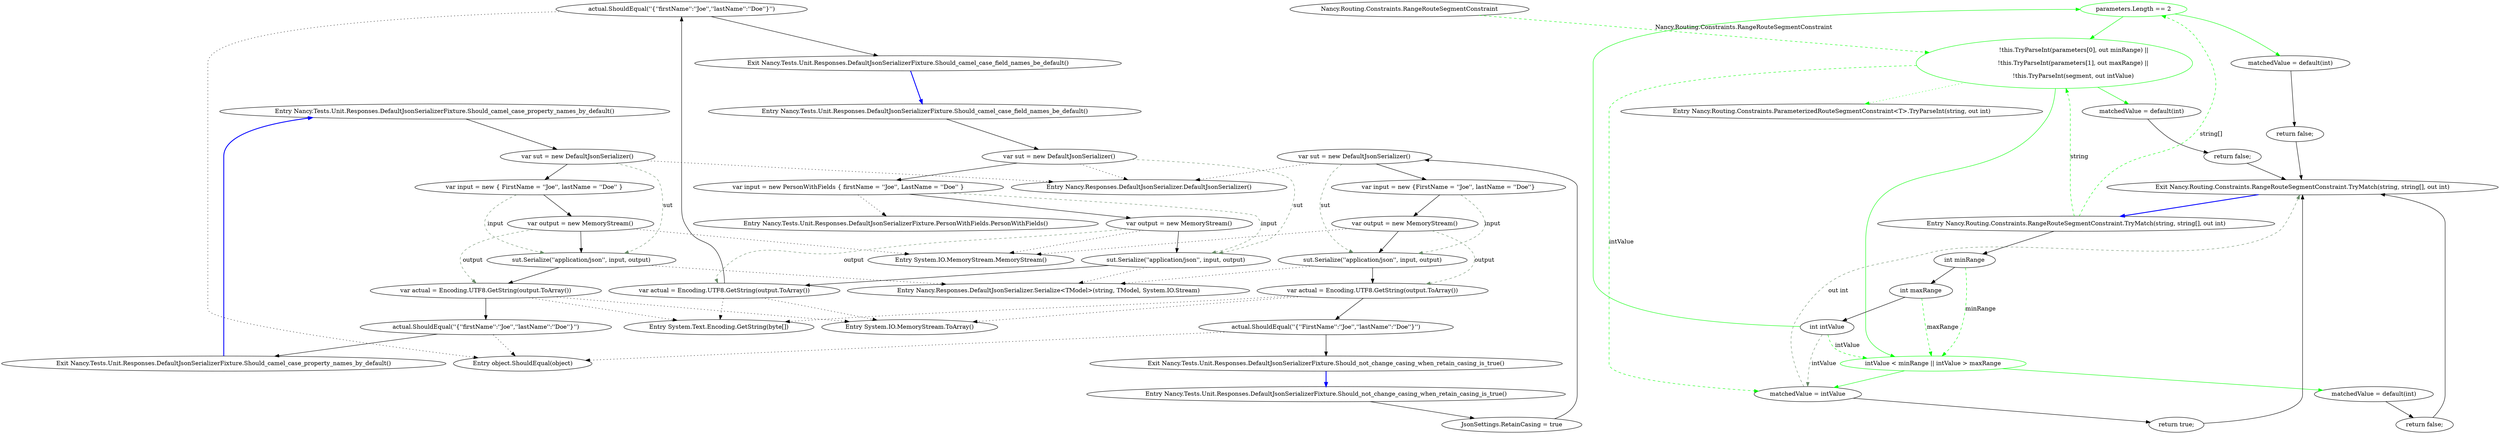 digraph  {
n0 [label="Entry Nancy.Tests.Unit.Responses.DefaultJsonSerializerFixture.Should_camel_case_property_names_by_default()", span="13-13", cluster="Nancy.Tests.Unit.Responses.DefaultJsonSerializerFixture.Should_camel_case_property_names_by_default()"];
n1 [label="var sut = new DefaultJsonSerializer()", span="15-15", cluster="Nancy.Tests.Unit.Responses.DefaultJsonSerializerFixture.Should_camel_case_property_names_by_default()"];
n2 [label="var input = new { FirstName = ''Joe'', lastName = ''Doe'' }", span="16-16", cluster="Nancy.Tests.Unit.Responses.DefaultJsonSerializerFixture.Should_camel_case_property_names_by_default()"];
n8 [label="Entry Nancy.Responses.DefaultJsonSerializer.DefaultJsonSerializer()", span="9-9", cluster="Nancy.Responses.DefaultJsonSerializer.DefaultJsonSerializer()"];
n4 [label="sut.Serialize(''application/json'', input, output)", span="19-19", cluster="Nancy.Tests.Unit.Responses.DefaultJsonSerializerFixture.Should_camel_case_property_names_by_default()"];
n3 [label="var output = new MemoryStream()", span="18-18", cluster="Nancy.Tests.Unit.Responses.DefaultJsonSerializerFixture.Should_camel_case_property_names_by_default()"];
n9 [label="Entry System.IO.MemoryStream.MemoryStream()", span="0-0", cluster="System.IO.MemoryStream.MemoryStream()"];
n5 [label="var actual = Encoding.UTF8.GetString(output.ToArray())", span="20-20", cluster="Nancy.Tests.Unit.Responses.DefaultJsonSerializerFixture.Should_camel_case_property_names_by_default()"];
n10 [label="Entry Nancy.Responses.DefaultJsonSerializer.Serialize<TModel>(string, TModel, System.IO.Stream)", span="37-37", cluster="Nancy.Responses.DefaultJsonSerializer.Serialize<TModel>(string, TModel, System.IO.Stream)"];
n6 [label="actual.ShouldEqual(''{\''firstName\'':\''Joe\'',\''lastName\'':\''Doe\''}'')", span="22-22", cluster="Nancy.Tests.Unit.Responses.DefaultJsonSerializerFixture.Should_camel_case_property_names_by_default()"];
n11 [label="Entry System.IO.MemoryStream.ToArray()", span="0-0", cluster="System.IO.MemoryStream.ToArray()"];
n12 [label="Entry System.Text.Encoding.GetString(byte[])", span="0-0", cluster="System.Text.Encoding.GetString(byte[])"];
n7 [label="Exit Nancy.Tests.Unit.Responses.DefaultJsonSerializerFixture.Should_camel_case_property_names_by_default()", span="13-13", cluster="Nancy.Tests.Unit.Responses.DefaultJsonSerializerFixture.Should_camel_case_property_names_by_default()"];
n13 [label="Entry object.ShouldEqual(object)", span="95-95", cluster="object.ShouldEqual(object)"];
n14 [label="Entry Nancy.Tests.Unit.Responses.DefaultJsonSerializerFixture.Should_camel_case_field_names_be_default()", span="26-26", cluster="Nancy.Tests.Unit.Responses.DefaultJsonSerializerFixture.Should_camel_case_field_names_be_default()"];
n15 [label="var sut = new DefaultJsonSerializer()", span="28-28", cluster="Nancy.Tests.Unit.Responses.DefaultJsonSerializerFixture.Should_camel_case_field_names_be_default()"];
n16 [label="var input = new PersonWithFields { firstName = ''Joe'', LastName = ''Doe'' }", span="29-29", cluster="Nancy.Tests.Unit.Responses.DefaultJsonSerializerFixture.Should_camel_case_field_names_be_default()"];
n18 [label="sut.Serialize(''application/json'', input, output)", span="32-32", cluster="Nancy.Tests.Unit.Responses.DefaultJsonSerializerFixture.Should_camel_case_field_names_be_default()"];
n17 [label="var output = new MemoryStream()", span="31-31", cluster="Nancy.Tests.Unit.Responses.DefaultJsonSerializerFixture.Should_camel_case_field_names_be_default()"];
n22 [label="Entry Nancy.Tests.Unit.Responses.DefaultJsonSerializerFixture.PersonWithFields.PersonWithFields()", span="58-58", cluster="Nancy.Tests.Unit.Responses.DefaultJsonSerializerFixture.PersonWithFields.PersonWithFields()"];
n19 [label="var actual = Encoding.UTF8.GetString(output.ToArray())", span="33-33", cluster="Nancy.Tests.Unit.Responses.DefaultJsonSerializerFixture.Should_camel_case_field_names_be_default()"];
n20 [label="actual.ShouldEqual(''{\''firstName\'':\''Joe\'',\''lastName\'':\''Doe\''}'')", span="35-35", cluster="Nancy.Tests.Unit.Responses.DefaultJsonSerializerFixture.Should_camel_case_field_names_be_default()"];
n21 [label="Exit Nancy.Tests.Unit.Responses.DefaultJsonSerializerFixture.Should_camel_case_field_names_be_default()", span="26-26", cluster="Nancy.Tests.Unit.Responses.DefaultJsonSerializerFixture.Should_camel_case_field_names_be_default()"];
n23 [label="Entry Nancy.Tests.Unit.Responses.DefaultJsonSerializerFixture.Should_not_change_casing_when_retain_casing_is_true()", span="39-39", cluster="Nancy.Tests.Unit.Responses.DefaultJsonSerializerFixture.Should_not_change_casing_when_retain_casing_is_true()"];
n24 [label="JsonSettings.RetainCasing = true", span="41-41", cluster="Nancy.Tests.Unit.Responses.DefaultJsonSerializerFixture.Should_not_change_casing_when_retain_casing_is_true()"];
n25 [label="var sut = new DefaultJsonSerializer()", span="44-44", cluster="Nancy.Tests.Unit.Responses.DefaultJsonSerializerFixture.Should_not_change_casing_when_retain_casing_is_true()"];
n26 [label="var input = new {FirstName = ''Joe'', lastName = ''Doe''}", span="45-45", cluster="Nancy.Tests.Unit.Responses.DefaultJsonSerializerFixture.Should_not_change_casing_when_retain_casing_is_true()"];
n28 [label="sut.Serialize(''application/json'', input, output)", span="48-48", cluster="Nancy.Tests.Unit.Responses.DefaultJsonSerializerFixture.Should_not_change_casing_when_retain_casing_is_true()"];
n27 [label="var output = new MemoryStream()", span="47-47", cluster="Nancy.Tests.Unit.Responses.DefaultJsonSerializerFixture.Should_not_change_casing_when_retain_casing_is_true()"];
n29 [label="var actual = Encoding.UTF8.GetString(output.ToArray())", span="49-49", cluster="Nancy.Tests.Unit.Responses.DefaultJsonSerializerFixture.Should_not_change_casing_when_retain_casing_is_true()"];
n30 [label="actual.ShouldEqual(''{\''FirstName\'':\''Joe\'',\''lastName\'':\''Doe\''}'')", span="50-50", cluster="Nancy.Tests.Unit.Responses.DefaultJsonSerializerFixture.Should_not_change_casing_when_retain_casing_is_true()"];
n31 [label="Exit Nancy.Tests.Unit.Responses.DefaultJsonSerializerFixture.Should_not_change_casing_when_retain_casing_is_true()", span="39-39", cluster="Nancy.Tests.Unit.Responses.DefaultJsonSerializerFixture.Should_not_change_casing_when_retain_casing_is_true()"];
d4 [label="parameters.Length == 2", span="15-15", cluster="Nancy.Routing.Constraints.RangeRouteSegmentConstraint.TryMatch(string, string[], out int)", color=green, community=0];
d0 [label="Entry Nancy.Routing.Constraints.RangeRouteSegmentConstraint.TryMatch(string, string[], out int)", span="9-9", cluster="Nancy.Routing.Constraints.RangeRouteSegmentConstraint.TryMatch(string, string[], out int)"];
d3 [label="int intValue", span="13-13", cluster="Nancy.Routing.Constraints.RangeRouteSegmentConstraint.TryMatch(string, string[], out int)"];
d5 [label="!this.TryParseInt(parameters[0], out minRange) ||\r\n                    !this.TryParseInt(parameters[1], out maxRange) ||\r\n                    !this.TryParseInt(segment, out intValue)", span="17-19", cluster="Nancy.Routing.Constraints.RangeRouteSegmentConstraint.TryMatch(string, string[], out int)", color=green, community=0];
d8 [label="matchedValue = default(int)", span="27-27", cluster="Nancy.Routing.Constraints.RangeRouteSegmentConstraint.TryMatch(string, string[], out int)"];
d17 [label="Nancy.Routing.Constraints.RangeRouteSegmentConstraint", span=""];
d6 [label="matchedValue = default(int)", span="21-21", cluster="Nancy.Routing.Constraints.RangeRouteSegmentConstraint.TryMatch(string, string[], out int)"];
d10 [label="intValue < minRange || intValue > maxRange", span="31-31", cluster="Nancy.Routing.Constraints.RangeRouteSegmentConstraint.TryMatch(string, string[], out int)", color=green, community=0];
d16 [label="Entry Nancy.Routing.Constraints.ParameterizedRouteSegmentConstraint<T>.TryParseInt(string, out int)", span="19-19", cluster="Nancy.Routing.Constraints.ParameterizedRouteSegmentConstraint<T>.TryParseInt(string, out int)"];
d13 [label="matchedValue = intValue", span="37-37", cluster="Nancy.Routing.Constraints.RangeRouteSegmentConstraint.TryMatch(string, string[], out int)"];
d1 [label="int minRange", span="11-11", cluster="Nancy.Routing.Constraints.RangeRouteSegmentConstraint.TryMatch(string, string[], out int)"];
d2 [label="int maxRange", span="12-12", cluster="Nancy.Routing.Constraints.RangeRouteSegmentConstraint.TryMatch(string, string[], out int)"];
d11 [label="matchedValue = default(int)", span="33-33", cluster="Nancy.Routing.Constraints.RangeRouteSegmentConstraint.TryMatch(string, string[], out int)"];
d15 [label="Exit Nancy.Routing.Constraints.RangeRouteSegmentConstraint.TryMatch(string, string[], out int)", span="9-9", cluster="Nancy.Routing.Constraints.RangeRouteSegmentConstraint.TryMatch(string, string[], out int)"];
d9 [label="return false;", span="28-28", cluster="Nancy.Routing.Constraints.RangeRouteSegmentConstraint.TryMatch(string, string[], out int)"];
d7 [label="return false;", span="22-22", cluster="Nancy.Routing.Constraints.RangeRouteSegmentConstraint.TryMatch(string, string[], out int)"];
d14 [label="return true;", span="38-38", cluster="Nancy.Routing.Constraints.RangeRouteSegmentConstraint.TryMatch(string, string[], out int)"];
d12 [label="return false;", span="34-34", cluster="Nancy.Routing.Constraints.RangeRouteSegmentConstraint.TryMatch(string, string[], out int)"];
n0 -> n1  [key=0, style=solid];
n1 -> n2  [key=0, style=solid];
n1 -> n8  [key=2, style=dotted];
n1 -> n4  [key=1, style=dashed, color=darkseagreen4, label=sut];
n2 -> n3  [key=0, style=solid];
n2 -> n4  [key=1, style=dashed, color=darkseagreen4, label=input];
n4 -> n5  [key=0, style=solid];
n4 -> n10  [key=2, style=dotted];
n3 -> n4  [key=0, style=solid];
n3 -> n9  [key=2, style=dotted];
n3 -> n5  [key=1, style=dashed, color=darkseagreen4, label=output];
n5 -> n6  [key=0, style=solid];
n5 -> n11  [key=2, style=dotted];
n5 -> n12  [key=2, style=dotted];
n6 -> n7  [key=0, style=solid];
n6 -> n13  [key=2, style=dotted];
n7 -> n0  [key=0, style=bold, color=blue];
n14 -> n15  [key=0, style=solid];
n15 -> n16  [key=0, style=solid];
n15 -> n8  [key=2, style=dotted];
n15 -> n18  [key=1, style=dashed, color=darkseagreen4, label=sut];
n16 -> n17  [key=0, style=solid];
n16 -> n22  [key=2, style=dotted];
n16 -> n18  [key=1, style=dashed, color=darkseagreen4, label=input];
n18 -> n19  [key=0, style=solid];
n18 -> n10  [key=2, style=dotted];
n17 -> n18  [key=0, style=solid];
n17 -> n9  [key=2, style=dotted];
n17 -> n19  [key=1, style=dashed, color=darkseagreen4, label=output];
n19 -> n20  [key=0, style=solid];
n19 -> n11  [key=2, style=dotted];
n19 -> n12  [key=2, style=dotted];
n20 -> n21  [key=0, style=solid];
n20 -> n13  [key=2, style=dotted];
n21 -> n14  [key=0, style=bold, color=blue];
n23 -> n24  [key=0, style=solid];
n24 -> n25  [key=0, style=solid];
n25 -> n26  [key=0, style=solid];
n25 -> n8  [key=2, style=dotted];
n25 -> n28  [key=1, style=dashed, color=darkseagreen4, label=sut];
n26 -> n27  [key=0, style=solid];
n26 -> n28  [key=1, style=dashed, color=darkseagreen4, label=input];
n28 -> n29  [key=0, style=solid];
n28 -> n10  [key=2, style=dotted];
n27 -> n28  [key=0, style=solid];
n27 -> n9  [key=2, style=dotted];
n27 -> n29  [key=1, style=dashed, color=darkseagreen4, label=output];
n29 -> n30  [key=0, style=solid];
n29 -> n11  [key=2, style=dotted];
n29 -> n12  [key=2, style=dotted];
n30 -> n31  [key=0, style=solid];
n30 -> n13  [key=2, style=dotted];
n31 -> n23  [key=0, style=bold, color=blue];
d4 -> d5  [key=0, style=solid, color=green];
d4 -> d8  [key=0, style=solid, color=green];
d0 -> d4  [key=1, style=dashed, color=green, label="string[]"];
d0 -> d5  [key=1, style=dashed, color=green, label=string];
d0 -> d1  [key=0, style=solid];
d3 -> d4  [key=0, style=solid, color=green];
d3 -> d10  [key=1, style=dashed, color=green, label=intValue];
d3 -> d13  [key=1, style=dashed, color=darkseagreen4, label=intValue];
d5 -> d6  [key=0, style=solid, color=green];
d5 -> d10  [key=0, style=solid, color=green];
d5 -> d16  [key=2, style=dotted, color=green];
d5 -> d13  [key=1, style=dashed, color=green, label=intValue];
d8 -> d9  [key=0, style=solid];
d17 -> d5  [key=1, style=dashed, color=green, label="Nancy.Routing.Constraints.RangeRouteSegmentConstraint"];
d6 -> d7  [key=0, style=solid];
d10 -> d11  [key=0, style=solid, color=green];
d10 -> d13  [key=0, style=solid, color=green];
d13 -> d14  [key=0, style=solid];
d13 -> d15  [key=1, style=dashed, color=darkseagreen4, label="out int"];
d1 -> d10  [key=1, style=dashed, color=green, label=minRange];
d1 -> d2  [key=0, style=solid];
d2 -> d10  [key=1, style=dashed, color=green, label=maxRange];
d2 -> d3  [key=0, style=solid];
d11 -> d12  [key=0, style=solid];
d15 -> d0  [key=0, style=bold, color=blue];
d9 -> d15  [key=0, style=solid];
d7 -> d15  [key=0, style=solid];
d14 -> d15  [key=0, style=solid];
d12 -> d15  [key=0, style=solid];
}
